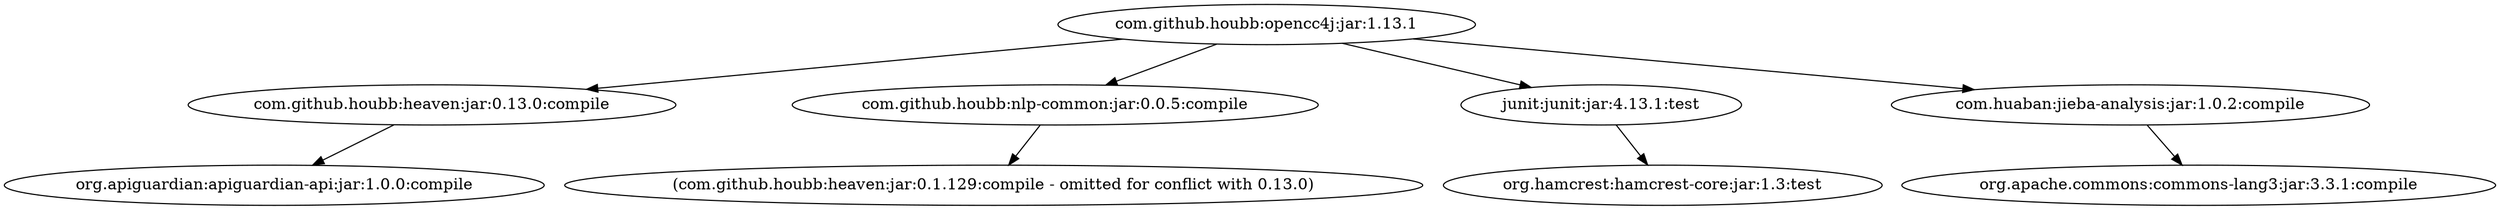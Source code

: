 digraph houbb__opencc4j {
	"com.github.houbb:opencc4j:jar:1.13.1" -> "com.github.houbb:heaven:jar:0.13.0:compile" ; 
	"com.github.houbb:opencc4j:jar:1.13.1" -> "com.github.houbb:nlp-common:jar:0.0.5:compile" ; 
	"com.github.houbb:opencc4j:jar:1.13.1" -> "junit:junit:jar:4.13.1:test" ; 
	"com.github.houbb:opencc4j:jar:1.13.1" -> "com.huaban:jieba-analysis:jar:1.0.2:compile" ; 
	"com.github.houbb:heaven:jar:0.13.0:compile" -> "org.apiguardian:apiguardian-api:jar:1.0.0:compile" ; 
	"com.github.houbb:nlp-common:jar:0.0.5:compile" -> "(com.github.houbb:heaven:jar:0.1.129:compile - omitted for conflict with 0.13.0)" ; 
	"junit:junit:jar:4.13.1:test" -> "org.hamcrest:hamcrest-core:jar:1.3:test" ; 
	"com.huaban:jieba-analysis:jar:1.0.2:compile" -> "org.apache.commons:commons-lang3:jar:3.3.1:compile" ; 
}
